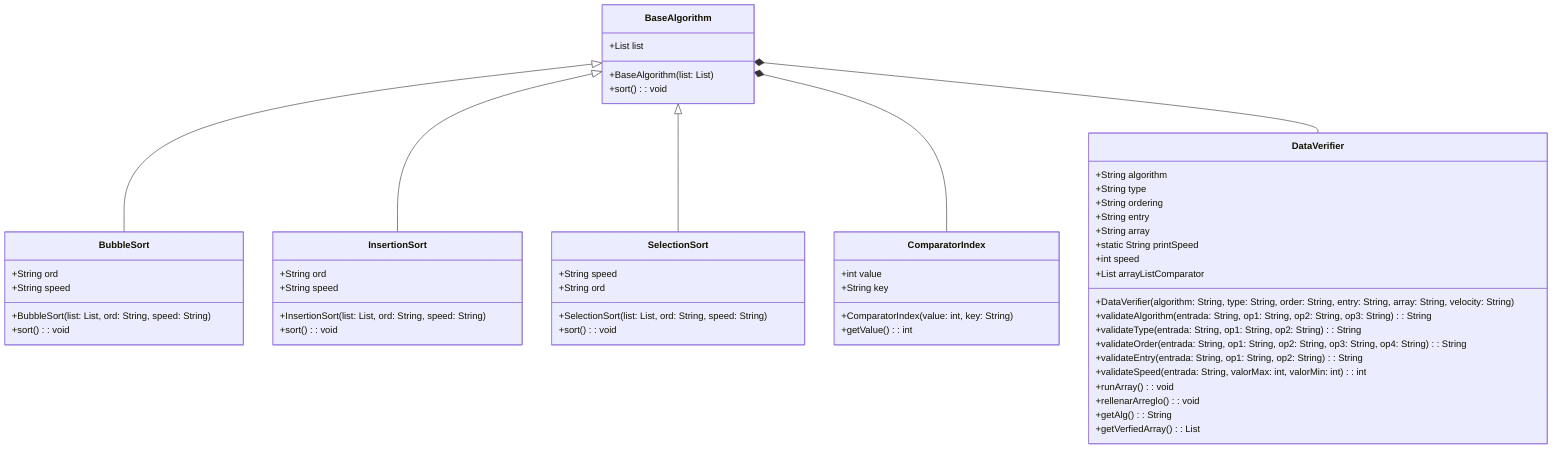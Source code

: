 classDiagram
    class BaseAlgorithm {
        +List<IndiceComparador> list
        +BaseAlgorithm(list: List<IndiceComparador>)
        +sort(): void
    }

    class ComparatorIndex {
        +int value
        +String key
        +ComparatorIndex(value: int, key: String)
        +getValue(): int
    }

    class DataVerifier {
+String algorithm
+String type
+String ordering
+String entry
+String array
+static String printSpeed
+int speed
+List<ComparatorIndex> arrayListComparator
+DataVerifier(algorithm: String, type: String, order: String, entry: String, array: String, velocity: String)
+validateAlgorithm(entrada: String, op1: String, op2: String, op3: String): String
+validateType(entrada: String, op1: String, op2: String): String
+validateOrder(entrada: String, op1: String, op2: String, op3: String, op4: String): String
+validateEntry(entrada: String, op1: String, op2: String): String
+validateSpeed(entrada: String, valorMax: int, valorMin: int): int
+runArray(): void
+rellenarArreglo(): void
+getAlg(): String
+getVerfiedArray(): List<ComparatorIndex>
}

class BubbleSort {
+String ord
+String speed
+BubbleSort(list: List<ComparatorIndex>, ord: String, speed: String)
+sort(): void
}

class InsertionSort {
+String ord
+String speed
+InsertionSort(list: List<ComparatorIndex>, ord: String, speed: String)
+sort(): void
}

class SelectionSort {
+String speed
+String ord
+SelectionSort(list: List<ComparatorIndex>, ord: String, speed: String)
+sort(): void
}

BaseAlgorithm <|-- BubbleSort
BaseAlgorithm <|-- InsertionSort
BaseAlgorithm <|-- SelectionSort
BaseAlgorithm *-- ComparatorIndex
BaseAlgorithm *-- DataVerifier